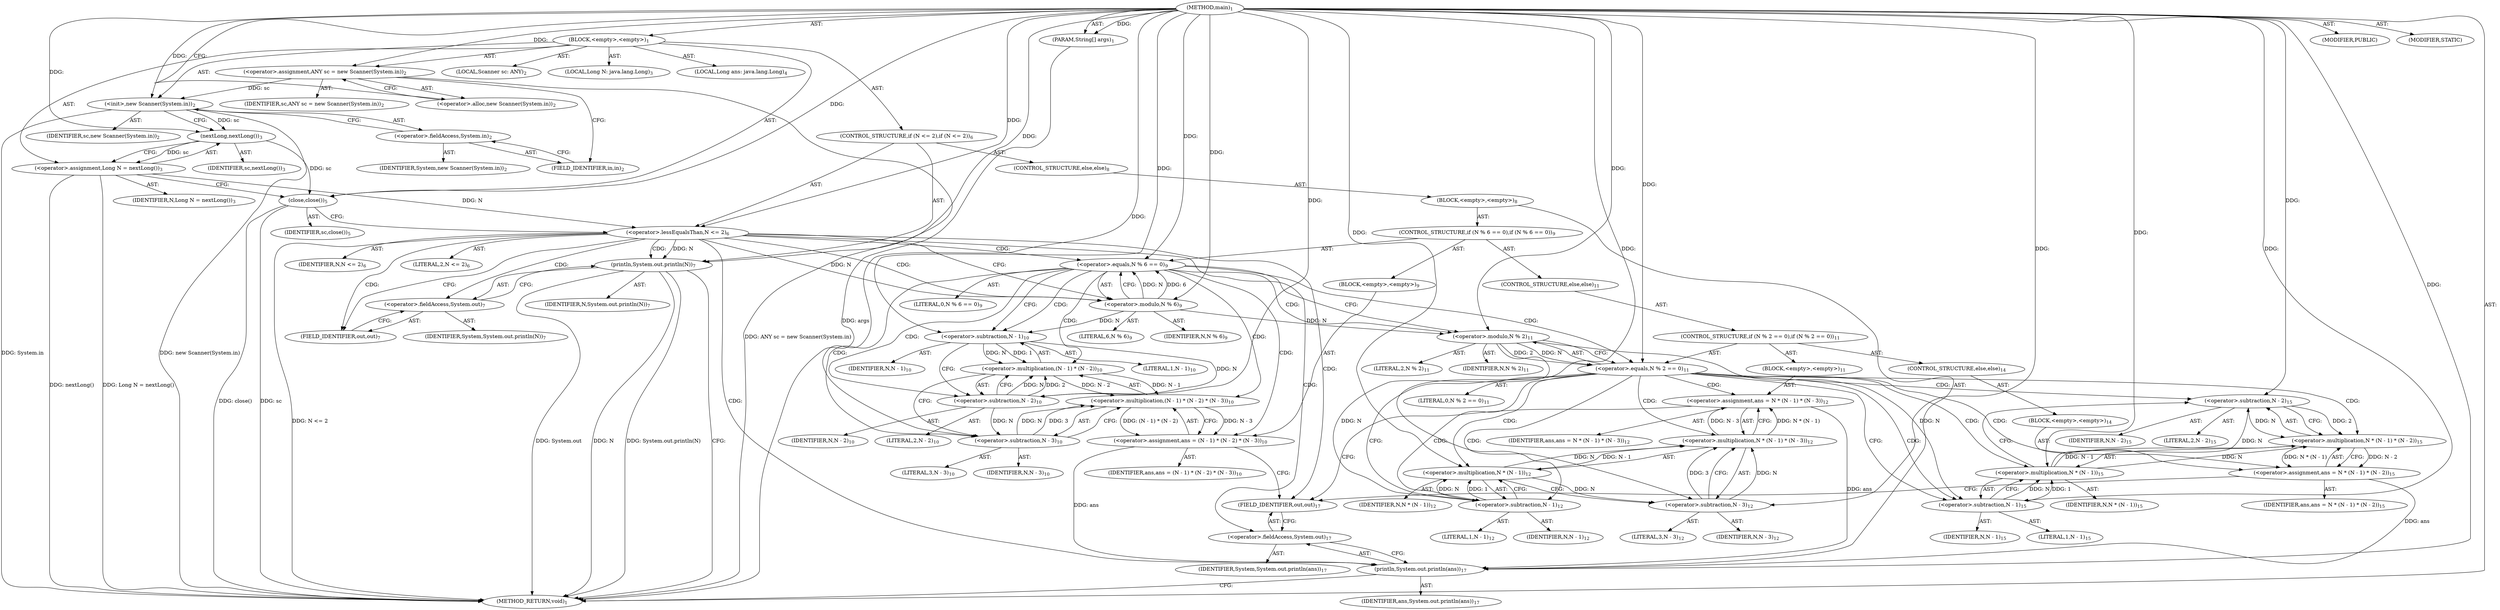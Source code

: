 digraph "main" {  
"19" [label = <(METHOD,main)<SUB>1</SUB>> ]
"20" [label = <(PARAM,String[] args)<SUB>1</SUB>> ]
"21" [label = <(BLOCK,&lt;empty&gt;,&lt;empty&gt;)<SUB>1</SUB>> ]
"4" [label = <(LOCAL,Scanner sc: ANY)<SUB>2</SUB>> ]
"22" [label = <(&lt;operator&gt;.assignment,ANY sc = new Scanner(System.in))<SUB>2</SUB>> ]
"23" [label = <(IDENTIFIER,sc,ANY sc = new Scanner(System.in))<SUB>2</SUB>> ]
"24" [label = <(&lt;operator&gt;.alloc,new Scanner(System.in))<SUB>2</SUB>> ]
"25" [label = <(&lt;init&gt;,new Scanner(System.in))<SUB>2</SUB>> ]
"3" [label = <(IDENTIFIER,sc,new Scanner(System.in))<SUB>2</SUB>> ]
"26" [label = <(&lt;operator&gt;.fieldAccess,System.in)<SUB>2</SUB>> ]
"27" [label = <(IDENTIFIER,System,new Scanner(System.in))<SUB>2</SUB>> ]
"28" [label = <(FIELD_IDENTIFIER,in,in)<SUB>2</SUB>> ]
"29" [label = <(LOCAL,Long N: java.lang.Long)<SUB>3</SUB>> ]
"30" [label = <(&lt;operator&gt;.assignment,Long N = nextLong())<SUB>3</SUB>> ]
"31" [label = <(IDENTIFIER,N,Long N = nextLong())<SUB>3</SUB>> ]
"32" [label = <(nextLong,nextLong())<SUB>3</SUB>> ]
"33" [label = <(IDENTIFIER,sc,nextLong())<SUB>3</SUB>> ]
"34" [label = <(LOCAL,Long ans: java.lang.Long)<SUB>4</SUB>> ]
"35" [label = <(close,close())<SUB>5</SUB>> ]
"36" [label = <(IDENTIFIER,sc,close())<SUB>5</SUB>> ]
"37" [label = <(CONTROL_STRUCTURE,if (N &lt;= 2),if (N &lt;= 2))<SUB>6</SUB>> ]
"38" [label = <(&lt;operator&gt;.lessEqualsThan,N &lt;= 2)<SUB>6</SUB>> ]
"39" [label = <(IDENTIFIER,N,N &lt;= 2)<SUB>6</SUB>> ]
"40" [label = <(LITERAL,2,N &lt;= 2)<SUB>6</SUB>> ]
"41" [label = <(println,System.out.println(N))<SUB>7</SUB>> ]
"42" [label = <(&lt;operator&gt;.fieldAccess,System.out)<SUB>7</SUB>> ]
"43" [label = <(IDENTIFIER,System,System.out.println(N))<SUB>7</SUB>> ]
"44" [label = <(FIELD_IDENTIFIER,out,out)<SUB>7</SUB>> ]
"45" [label = <(IDENTIFIER,N,System.out.println(N))<SUB>7</SUB>> ]
"46" [label = <(CONTROL_STRUCTURE,else,else)<SUB>8</SUB>> ]
"47" [label = <(BLOCK,&lt;empty&gt;,&lt;empty&gt;)<SUB>8</SUB>> ]
"48" [label = <(CONTROL_STRUCTURE,if (N % 6 == 0),if (N % 6 == 0))<SUB>9</SUB>> ]
"49" [label = <(&lt;operator&gt;.equals,N % 6 == 0)<SUB>9</SUB>> ]
"50" [label = <(&lt;operator&gt;.modulo,N % 6)<SUB>9</SUB>> ]
"51" [label = <(IDENTIFIER,N,N % 6)<SUB>9</SUB>> ]
"52" [label = <(LITERAL,6,N % 6)<SUB>9</SUB>> ]
"53" [label = <(LITERAL,0,N % 6 == 0)<SUB>9</SUB>> ]
"54" [label = <(BLOCK,&lt;empty&gt;,&lt;empty&gt;)<SUB>9</SUB>> ]
"55" [label = <(&lt;operator&gt;.assignment,ans = (N - 1) * (N - 2) * (N - 3))<SUB>10</SUB>> ]
"56" [label = <(IDENTIFIER,ans,ans = (N - 1) * (N - 2) * (N - 3))<SUB>10</SUB>> ]
"57" [label = <(&lt;operator&gt;.multiplication,(N - 1) * (N - 2) * (N - 3))<SUB>10</SUB>> ]
"58" [label = <(&lt;operator&gt;.multiplication,(N - 1) * (N - 2))<SUB>10</SUB>> ]
"59" [label = <(&lt;operator&gt;.subtraction,N - 1)<SUB>10</SUB>> ]
"60" [label = <(IDENTIFIER,N,N - 1)<SUB>10</SUB>> ]
"61" [label = <(LITERAL,1,N - 1)<SUB>10</SUB>> ]
"62" [label = <(&lt;operator&gt;.subtraction,N - 2)<SUB>10</SUB>> ]
"63" [label = <(IDENTIFIER,N,N - 2)<SUB>10</SUB>> ]
"64" [label = <(LITERAL,2,N - 2)<SUB>10</SUB>> ]
"65" [label = <(&lt;operator&gt;.subtraction,N - 3)<SUB>10</SUB>> ]
"66" [label = <(IDENTIFIER,N,N - 3)<SUB>10</SUB>> ]
"67" [label = <(LITERAL,3,N - 3)<SUB>10</SUB>> ]
"68" [label = <(CONTROL_STRUCTURE,else,else)<SUB>11</SUB>> ]
"69" [label = <(CONTROL_STRUCTURE,if (N % 2 == 0),if (N % 2 == 0))<SUB>11</SUB>> ]
"70" [label = <(&lt;operator&gt;.equals,N % 2 == 0)<SUB>11</SUB>> ]
"71" [label = <(&lt;operator&gt;.modulo,N % 2)<SUB>11</SUB>> ]
"72" [label = <(IDENTIFIER,N,N % 2)<SUB>11</SUB>> ]
"73" [label = <(LITERAL,2,N % 2)<SUB>11</SUB>> ]
"74" [label = <(LITERAL,0,N % 2 == 0)<SUB>11</SUB>> ]
"75" [label = <(BLOCK,&lt;empty&gt;,&lt;empty&gt;)<SUB>11</SUB>> ]
"76" [label = <(&lt;operator&gt;.assignment,ans = N * (N - 1) * (N - 3))<SUB>12</SUB>> ]
"77" [label = <(IDENTIFIER,ans,ans = N * (N - 1) * (N - 3))<SUB>12</SUB>> ]
"78" [label = <(&lt;operator&gt;.multiplication,N * (N - 1) * (N - 3))<SUB>12</SUB>> ]
"79" [label = <(&lt;operator&gt;.multiplication,N * (N - 1))<SUB>12</SUB>> ]
"80" [label = <(IDENTIFIER,N,N * (N - 1))<SUB>12</SUB>> ]
"81" [label = <(&lt;operator&gt;.subtraction,N - 1)<SUB>12</SUB>> ]
"82" [label = <(IDENTIFIER,N,N - 1)<SUB>12</SUB>> ]
"83" [label = <(LITERAL,1,N - 1)<SUB>12</SUB>> ]
"84" [label = <(&lt;operator&gt;.subtraction,N - 3)<SUB>12</SUB>> ]
"85" [label = <(IDENTIFIER,N,N - 3)<SUB>12</SUB>> ]
"86" [label = <(LITERAL,3,N - 3)<SUB>12</SUB>> ]
"87" [label = <(CONTROL_STRUCTURE,else,else)<SUB>14</SUB>> ]
"88" [label = <(BLOCK,&lt;empty&gt;,&lt;empty&gt;)<SUB>14</SUB>> ]
"89" [label = <(&lt;operator&gt;.assignment,ans = N * (N - 1) * (N - 2))<SUB>15</SUB>> ]
"90" [label = <(IDENTIFIER,ans,ans = N * (N - 1) * (N - 2))<SUB>15</SUB>> ]
"91" [label = <(&lt;operator&gt;.multiplication,N * (N - 1) * (N - 2))<SUB>15</SUB>> ]
"92" [label = <(&lt;operator&gt;.multiplication,N * (N - 1))<SUB>15</SUB>> ]
"93" [label = <(IDENTIFIER,N,N * (N - 1))<SUB>15</SUB>> ]
"94" [label = <(&lt;operator&gt;.subtraction,N - 1)<SUB>15</SUB>> ]
"95" [label = <(IDENTIFIER,N,N - 1)<SUB>15</SUB>> ]
"96" [label = <(LITERAL,1,N - 1)<SUB>15</SUB>> ]
"97" [label = <(&lt;operator&gt;.subtraction,N - 2)<SUB>15</SUB>> ]
"98" [label = <(IDENTIFIER,N,N - 2)<SUB>15</SUB>> ]
"99" [label = <(LITERAL,2,N - 2)<SUB>15</SUB>> ]
"100" [label = <(println,System.out.println(ans))<SUB>17</SUB>> ]
"101" [label = <(&lt;operator&gt;.fieldAccess,System.out)<SUB>17</SUB>> ]
"102" [label = <(IDENTIFIER,System,System.out.println(ans))<SUB>17</SUB>> ]
"103" [label = <(FIELD_IDENTIFIER,out,out)<SUB>17</SUB>> ]
"104" [label = <(IDENTIFIER,ans,System.out.println(ans))<SUB>17</SUB>> ]
"105" [label = <(MODIFIER,PUBLIC)> ]
"106" [label = <(MODIFIER,STATIC)> ]
"107" [label = <(METHOD_RETURN,void)<SUB>1</SUB>> ]
  "19" -> "20"  [ label = "AST: "] 
  "19" -> "21"  [ label = "AST: "] 
  "19" -> "105"  [ label = "AST: "] 
  "19" -> "106"  [ label = "AST: "] 
  "19" -> "107"  [ label = "AST: "] 
  "21" -> "4"  [ label = "AST: "] 
  "21" -> "22"  [ label = "AST: "] 
  "21" -> "25"  [ label = "AST: "] 
  "21" -> "29"  [ label = "AST: "] 
  "21" -> "30"  [ label = "AST: "] 
  "21" -> "34"  [ label = "AST: "] 
  "21" -> "35"  [ label = "AST: "] 
  "21" -> "37"  [ label = "AST: "] 
  "22" -> "23"  [ label = "AST: "] 
  "22" -> "24"  [ label = "AST: "] 
  "25" -> "3"  [ label = "AST: "] 
  "25" -> "26"  [ label = "AST: "] 
  "26" -> "27"  [ label = "AST: "] 
  "26" -> "28"  [ label = "AST: "] 
  "30" -> "31"  [ label = "AST: "] 
  "30" -> "32"  [ label = "AST: "] 
  "32" -> "33"  [ label = "AST: "] 
  "35" -> "36"  [ label = "AST: "] 
  "37" -> "38"  [ label = "AST: "] 
  "37" -> "41"  [ label = "AST: "] 
  "37" -> "46"  [ label = "AST: "] 
  "38" -> "39"  [ label = "AST: "] 
  "38" -> "40"  [ label = "AST: "] 
  "41" -> "42"  [ label = "AST: "] 
  "41" -> "45"  [ label = "AST: "] 
  "42" -> "43"  [ label = "AST: "] 
  "42" -> "44"  [ label = "AST: "] 
  "46" -> "47"  [ label = "AST: "] 
  "47" -> "48"  [ label = "AST: "] 
  "47" -> "100"  [ label = "AST: "] 
  "48" -> "49"  [ label = "AST: "] 
  "48" -> "54"  [ label = "AST: "] 
  "48" -> "68"  [ label = "AST: "] 
  "49" -> "50"  [ label = "AST: "] 
  "49" -> "53"  [ label = "AST: "] 
  "50" -> "51"  [ label = "AST: "] 
  "50" -> "52"  [ label = "AST: "] 
  "54" -> "55"  [ label = "AST: "] 
  "55" -> "56"  [ label = "AST: "] 
  "55" -> "57"  [ label = "AST: "] 
  "57" -> "58"  [ label = "AST: "] 
  "57" -> "65"  [ label = "AST: "] 
  "58" -> "59"  [ label = "AST: "] 
  "58" -> "62"  [ label = "AST: "] 
  "59" -> "60"  [ label = "AST: "] 
  "59" -> "61"  [ label = "AST: "] 
  "62" -> "63"  [ label = "AST: "] 
  "62" -> "64"  [ label = "AST: "] 
  "65" -> "66"  [ label = "AST: "] 
  "65" -> "67"  [ label = "AST: "] 
  "68" -> "69"  [ label = "AST: "] 
  "69" -> "70"  [ label = "AST: "] 
  "69" -> "75"  [ label = "AST: "] 
  "69" -> "87"  [ label = "AST: "] 
  "70" -> "71"  [ label = "AST: "] 
  "70" -> "74"  [ label = "AST: "] 
  "71" -> "72"  [ label = "AST: "] 
  "71" -> "73"  [ label = "AST: "] 
  "75" -> "76"  [ label = "AST: "] 
  "76" -> "77"  [ label = "AST: "] 
  "76" -> "78"  [ label = "AST: "] 
  "78" -> "79"  [ label = "AST: "] 
  "78" -> "84"  [ label = "AST: "] 
  "79" -> "80"  [ label = "AST: "] 
  "79" -> "81"  [ label = "AST: "] 
  "81" -> "82"  [ label = "AST: "] 
  "81" -> "83"  [ label = "AST: "] 
  "84" -> "85"  [ label = "AST: "] 
  "84" -> "86"  [ label = "AST: "] 
  "87" -> "88"  [ label = "AST: "] 
  "88" -> "89"  [ label = "AST: "] 
  "89" -> "90"  [ label = "AST: "] 
  "89" -> "91"  [ label = "AST: "] 
  "91" -> "92"  [ label = "AST: "] 
  "91" -> "97"  [ label = "AST: "] 
  "92" -> "93"  [ label = "AST: "] 
  "92" -> "94"  [ label = "AST: "] 
  "94" -> "95"  [ label = "AST: "] 
  "94" -> "96"  [ label = "AST: "] 
  "97" -> "98"  [ label = "AST: "] 
  "97" -> "99"  [ label = "AST: "] 
  "100" -> "101"  [ label = "AST: "] 
  "100" -> "104"  [ label = "AST: "] 
  "101" -> "102"  [ label = "AST: "] 
  "101" -> "103"  [ label = "AST: "] 
  "22" -> "28"  [ label = "CFG: "] 
  "25" -> "32"  [ label = "CFG: "] 
  "30" -> "35"  [ label = "CFG: "] 
  "35" -> "38"  [ label = "CFG: "] 
  "24" -> "22"  [ label = "CFG: "] 
  "26" -> "25"  [ label = "CFG: "] 
  "32" -> "30"  [ label = "CFG: "] 
  "38" -> "44"  [ label = "CFG: "] 
  "38" -> "50"  [ label = "CFG: "] 
  "41" -> "107"  [ label = "CFG: "] 
  "28" -> "26"  [ label = "CFG: "] 
  "42" -> "41"  [ label = "CFG: "] 
  "44" -> "42"  [ label = "CFG: "] 
  "100" -> "107"  [ label = "CFG: "] 
  "49" -> "59"  [ label = "CFG: "] 
  "49" -> "71"  [ label = "CFG: "] 
  "101" -> "100"  [ label = "CFG: "] 
  "50" -> "49"  [ label = "CFG: "] 
  "55" -> "103"  [ label = "CFG: "] 
  "103" -> "101"  [ label = "CFG: "] 
  "57" -> "55"  [ label = "CFG: "] 
  "70" -> "81"  [ label = "CFG: "] 
  "70" -> "94"  [ label = "CFG: "] 
  "58" -> "65"  [ label = "CFG: "] 
  "65" -> "57"  [ label = "CFG: "] 
  "71" -> "70"  [ label = "CFG: "] 
  "76" -> "103"  [ label = "CFG: "] 
  "59" -> "62"  [ label = "CFG: "] 
  "62" -> "58"  [ label = "CFG: "] 
  "78" -> "76"  [ label = "CFG: "] 
  "89" -> "103"  [ label = "CFG: "] 
  "79" -> "84"  [ label = "CFG: "] 
  "84" -> "78"  [ label = "CFG: "] 
  "91" -> "89"  [ label = "CFG: "] 
  "81" -> "79"  [ label = "CFG: "] 
  "92" -> "97"  [ label = "CFG: "] 
  "97" -> "91"  [ label = "CFG: "] 
  "94" -> "92"  [ label = "CFG: "] 
  "19" -> "24"  [ label = "CFG: "] 
  "20" -> "107"  [ label = "DDG: args"] 
  "22" -> "107"  [ label = "DDG: ANY sc = new Scanner(System.in)"] 
  "25" -> "107"  [ label = "DDG: System.in"] 
  "25" -> "107"  [ label = "DDG: new Scanner(System.in)"] 
  "30" -> "107"  [ label = "DDG: nextLong()"] 
  "30" -> "107"  [ label = "DDG: Long N = nextLong()"] 
  "35" -> "107"  [ label = "DDG: sc"] 
  "35" -> "107"  [ label = "DDG: close()"] 
  "38" -> "107"  [ label = "DDG: N &lt;= 2"] 
  "41" -> "107"  [ label = "DDG: System.out"] 
  "41" -> "107"  [ label = "DDG: N"] 
  "41" -> "107"  [ label = "DDG: System.out.println(N)"] 
  "19" -> "20"  [ label = "DDG: "] 
  "19" -> "22"  [ label = "DDG: "] 
  "32" -> "30"  [ label = "DDG: sc"] 
  "22" -> "25"  [ label = "DDG: sc"] 
  "19" -> "25"  [ label = "DDG: "] 
  "32" -> "35"  [ label = "DDG: sc"] 
  "19" -> "35"  [ label = "DDG: "] 
  "25" -> "32"  [ label = "DDG: sc"] 
  "19" -> "32"  [ label = "DDG: "] 
  "30" -> "38"  [ label = "DDG: N"] 
  "19" -> "38"  [ label = "DDG: "] 
  "38" -> "41"  [ label = "DDG: N"] 
  "19" -> "41"  [ label = "DDG: "] 
  "89" -> "100"  [ label = "DDG: ans"] 
  "76" -> "100"  [ label = "DDG: ans"] 
  "55" -> "100"  [ label = "DDG: ans"] 
  "19" -> "100"  [ label = "DDG: "] 
  "50" -> "49"  [ label = "DDG: N"] 
  "50" -> "49"  [ label = "DDG: 6"] 
  "19" -> "49"  [ label = "DDG: "] 
  "57" -> "55"  [ label = "DDG: (N - 1) * (N - 2)"] 
  "57" -> "55"  [ label = "DDG: N - 3"] 
  "38" -> "50"  [ label = "DDG: N"] 
  "19" -> "50"  [ label = "DDG: "] 
  "58" -> "57"  [ label = "DDG: N - 1"] 
  "58" -> "57"  [ label = "DDG: N - 2"] 
  "65" -> "57"  [ label = "DDG: N"] 
  "65" -> "57"  [ label = "DDG: 3"] 
  "71" -> "70"  [ label = "DDG: N"] 
  "71" -> "70"  [ label = "DDG: 2"] 
  "19" -> "70"  [ label = "DDG: "] 
  "78" -> "76"  [ label = "DDG: N * (N - 1)"] 
  "78" -> "76"  [ label = "DDG: N - 3"] 
  "59" -> "58"  [ label = "DDG: N"] 
  "59" -> "58"  [ label = "DDG: 1"] 
  "62" -> "58"  [ label = "DDG: N"] 
  "62" -> "58"  [ label = "DDG: 2"] 
  "62" -> "65"  [ label = "DDG: N"] 
  "19" -> "65"  [ label = "DDG: "] 
  "50" -> "71"  [ label = "DDG: N"] 
  "19" -> "71"  [ label = "DDG: "] 
  "91" -> "89"  [ label = "DDG: N * (N - 1)"] 
  "91" -> "89"  [ label = "DDG: N - 2"] 
  "50" -> "59"  [ label = "DDG: N"] 
  "19" -> "59"  [ label = "DDG: "] 
  "59" -> "62"  [ label = "DDG: N"] 
  "19" -> "62"  [ label = "DDG: "] 
  "79" -> "78"  [ label = "DDG: N"] 
  "79" -> "78"  [ label = "DDG: N - 1"] 
  "84" -> "78"  [ label = "DDG: N"] 
  "84" -> "78"  [ label = "DDG: 3"] 
  "81" -> "79"  [ label = "DDG: N"] 
  "19" -> "79"  [ label = "DDG: "] 
  "81" -> "79"  [ label = "DDG: 1"] 
  "79" -> "84"  [ label = "DDG: N"] 
  "19" -> "84"  [ label = "DDG: "] 
  "92" -> "91"  [ label = "DDG: N"] 
  "92" -> "91"  [ label = "DDG: N - 1"] 
  "97" -> "91"  [ label = "DDG: N"] 
  "97" -> "91"  [ label = "DDG: 2"] 
  "71" -> "81"  [ label = "DDG: N"] 
  "19" -> "81"  [ label = "DDG: "] 
  "94" -> "92"  [ label = "DDG: N"] 
  "19" -> "92"  [ label = "DDG: "] 
  "94" -> "92"  [ label = "DDG: 1"] 
  "92" -> "97"  [ label = "DDG: N"] 
  "19" -> "97"  [ label = "DDG: "] 
  "71" -> "94"  [ label = "DDG: N"] 
  "19" -> "94"  [ label = "DDG: "] 
  "38" -> "49"  [ label = "CDG: "] 
  "38" -> "42"  [ label = "CDG: "] 
  "38" -> "103"  [ label = "CDG: "] 
  "38" -> "50"  [ label = "CDG: "] 
  "38" -> "44"  [ label = "CDG: "] 
  "38" -> "101"  [ label = "CDG: "] 
  "38" -> "100"  [ label = "CDG: "] 
  "38" -> "41"  [ label = "CDG: "] 
  "49" -> "57"  [ label = "CDG: "] 
  "49" -> "65"  [ label = "CDG: "] 
  "49" -> "59"  [ label = "CDG: "] 
  "49" -> "58"  [ label = "CDG: "] 
  "49" -> "71"  [ label = "CDG: "] 
  "49" -> "70"  [ label = "CDG: "] 
  "49" -> "55"  [ label = "CDG: "] 
  "49" -> "62"  [ label = "CDG: "] 
  "70" -> "94"  [ label = "CDG: "] 
  "70" -> "89"  [ label = "CDG: "] 
  "70" -> "81"  [ label = "CDG: "] 
  "70" -> "84"  [ label = "CDG: "] 
  "70" -> "92"  [ label = "CDG: "] 
  "70" -> "76"  [ label = "CDG: "] 
  "70" -> "97"  [ label = "CDG: "] 
  "70" -> "91"  [ label = "CDG: "] 
  "70" -> "79"  [ label = "CDG: "] 
  "70" -> "78"  [ label = "CDG: "] 
}
